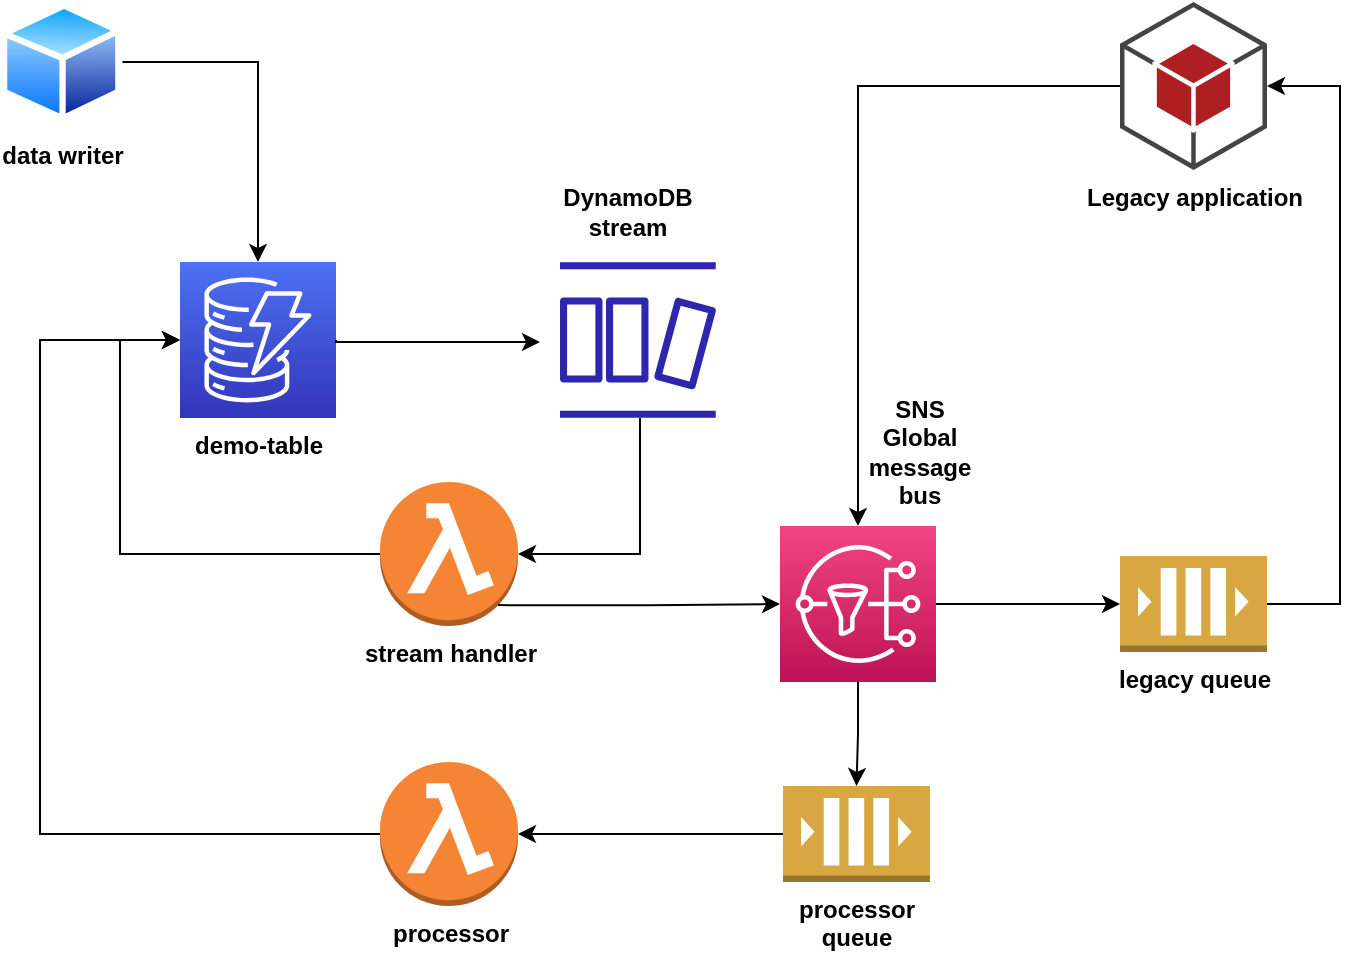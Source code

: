 <mxfile>
    <diagram id="4EKlvo-TWteYe4kE6jtq" name="Page-1">
        <mxGraphModel dx="602" dy="541" grid="1" gridSize="10" guides="1" tooltips="1" connect="1" arrows="1" fold="1" page="1" pageScale="1" pageWidth="827" pageHeight="1169" background="#ffffff" math="0" shadow="0">
            <root>
                <mxCell id="0"/>
                <mxCell id="1" parent="0"/>
                <mxCell id="60" style="edgeStyle=orthogonalEdgeStyle;rounded=0;orthogonalLoop=1;jettySize=auto;html=1;startArrow=none;startFill=0;strokeColor=#000000;entryX=1;entryY=0.5;entryDx=0;entryDy=0;entryPerimeter=0;" parent="1" source="104" target="48" edge="1">
                    <mxGeometry relative="1" as="geometry">
                        <mxPoint x="520" y="520" as="targetPoint"/>
                        <Array as="points">
                            <mxPoint x="390" y="366"/>
                        </Array>
                        <mxPoint x="427" y="310" as="sourcePoint"/>
                    </mxGeometry>
                </mxCell>
                <mxCell id="48" value="&lt;font color=&quot;#000000&quot;&gt;&lt;b&gt;stream handler&lt;/b&gt;&lt;/font&gt;" style="outlineConnect=0;dashed=0;verticalLabelPosition=bottom;verticalAlign=top;align=center;html=1;shape=mxgraph.aws3.lambda_function;fillColor=#F58534;gradientColor=none;" parent="1" vertex="1">
                    <mxGeometry x="260" y="330" width="69" height="72" as="geometry"/>
                </mxCell>
                <mxCell id="83" value="&lt;font color=&quot;#000000&quot;&gt;&lt;b&gt;demo-table&lt;/b&gt;&lt;br&gt;&lt;/font&gt;" style="points=[[0,0,0],[0.25,0,0],[0.5,0,0],[0.75,0,0],[1,0,0],[0,1,0],[0.25,1,0],[0.5,1,0],[0.75,1,0],[1,1,0],[0,0.25,0],[0,0.5,0],[0,0.75,0],[1,0.25,0],[1,0.5,0],[1,0.75,0]];outlineConnect=0;fontColor=#232F3E;gradientColor=#4D72F3;gradientDirection=north;fillColor=#3334B9;strokeColor=#ffffff;dashed=0;verticalLabelPosition=bottom;verticalAlign=top;align=center;html=1;fontSize=12;fontStyle=0;aspect=fixed;shape=mxgraph.aws4.resourceIcon;resIcon=mxgraph.aws4.dynamodb;" parent="1" vertex="1">
                    <mxGeometry x="160" y="220" width="78" height="78" as="geometry"/>
                </mxCell>
                <mxCell id="104" value="" style="sketch=0;outlineConnect=0;fontColor=#232F3E;gradientColor=none;fillColor=#2E27AD;strokeColor=none;dashed=0;verticalLabelPosition=bottom;verticalAlign=top;align=center;html=1;fontSize=12;fontStyle=0;aspect=fixed;pointerEvents=1;shape=mxgraph.aws4.dynamodb_stream;" parent="1" vertex="1">
                    <mxGeometry x="350" y="220" width="78" height="78" as="geometry"/>
                </mxCell>
                <mxCell id="106" style="edgeStyle=orthogonalEdgeStyle;rounded=0;orthogonalLoop=1;jettySize=auto;html=1;startArrow=none;startFill=0;strokeColor=#000000;exitX=1;exitY=0.5;exitDx=0;exitDy=0;exitPerimeter=0;" parent="1" source="83" edge="1">
                    <mxGeometry relative="1" as="geometry">
                        <mxPoint x="340" y="260" as="targetPoint"/>
                        <Array as="points">
                            <mxPoint x="238" y="260"/>
                        </Array>
                        <mxPoint x="183.33" y="543.5" as="sourcePoint"/>
                    </mxGeometry>
                </mxCell>
                <mxCell id="107" style="edgeStyle=orthogonalEdgeStyle;rounded=0;orthogonalLoop=1;jettySize=auto;html=1;startArrow=none;startFill=0;strokeColor=#000000;entryX=0;entryY=0.5;entryDx=0;entryDy=0;entryPerimeter=0;exitX=0;exitY=0.5;exitDx=0;exitDy=0;exitPerimeter=0;" parent="1" source="48" target="83" edge="1">
                    <mxGeometry relative="1" as="geometry">
                        <mxPoint x="201.25" y="518.06" as="targetPoint"/>
                        <Array as="points">
                            <mxPoint x="130" y="366"/>
                            <mxPoint x="130" y="259"/>
                        </Array>
                        <mxPoint x="229.25" y="429.995" as="sourcePoint"/>
                    </mxGeometry>
                </mxCell>
                <mxCell id="111" value="&lt;b&gt;&lt;font style=&quot;background-color: rgb(255, 255, 255);&quot; color=&quot;#000000&quot;&gt;data writer&lt;/font&gt;&lt;/b&gt;" style="aspect=fixed;perimeter=ellipsePerimeter;html=1;align=center;shadow=0;dashed=0;spacingTop=3;image;image=img/lib/active_directory/generic_node.svg;" parent="1" vertex="1">
                    <mxGeometry x="70" y="90" width="61.22" height="60" as="geometry"/>
                </mxCell>
                <mxCell id="113" style="edgeStyle=orthogonalEdgeStyle;rounded=0;orthogonalLoop=1;jettySize=auto;html=1;startArrow=none;startFill=0;strokeColor=#000000;exitX=1;exitY=0.5;exitDx=0;exitDy=0;entryX=0.5;entryY=0;entryDx=0;entryDy=0;entryPerimeter=0;" parent="1" source="111" target="83" edge="1">
                    <mxGeometry relative="1" as="geometry">
                        <mxPoint x="250" y="120.5" as="targetPoint"/>
                        <Array as="points"/>
                        <mxPoint x="148" y="119.5" as="sourcePoint"/>
                    </mxGeometry>
                </mxCell>
                <mxCell id="118" value="&lt;font color=&quot;#000000&quot;&gt;&lt;b&gt;processor&lt;/b&gt;&lt;/font&gt;" style="outlineConnect=0;dashed=0;verticalLabelPosition=bottom;verticalAlign=top;align=center;html=1;shape=mxgraph.aws3.lambda_function;fillColor=#F58534;gradientColor=none;" parent="1" vertex="1">
                    <mxGeometry x="260.0" y="470" width="69" height="72" as="geometry"/>
                </mxCell>
                <mxCell id="122" value="&lt;font color=&quot;#000000&quot;&gt;&lt;b&gt;legacy queue&lt;/b&gt;&lt;/font&gt;" style="outlineConnect=0;dashed=0;verticalLabelPosition=bottom;verticalAlign=top;align=center;html=1;shape=mxgraph.aws3.queue;fillColor=#D9A741;gradientColor=none;" parent="1" vertex="1">
                    <mxGeometry x="630" y="367" width="73.5" height="48" as="geometry"/>
                </mxCell>
                <mxCell id="125" value="" style="points=[[0,0,0],[0.25,0,0],[0.5,0,0],[0.75,0,0],[1,0,0],[0,1,0],[0.25,1,0],[0.5,1,0],[0.75,1,0],[1,1,0],[0,0.25,0],[0,0.5,0],[0,0.75,0],[1,0.25,0],[1,0.5,0],[1,0.75,0]];outlineConnect=0;fontColor=#232F3E;gradientColor=#F34482;gradientDirection=north;fillColor=#BC1356;strokeColor=#ffffff;dashed=0;verticalLabelPosition=bottom;verticalAlign=top;align=center;html=1;fontSize=12;fontStyle=0;aspect=fixed;shape=mxgraph.aws4.resourceIcon;resIcon=mxgraph.aws4.sns;" parent="1" vertex="1">
                    <mxGeometry x="460" y="352" width="78" height="78" as="geometry"/>
                </mxCell>
                <mxCell id="126" style="edgeStyle=orthogonalEdgeStyle;rounded=0;orthogonalLoop=1;jettySize=auto;html=1;entryX=0;entryY=0.5;entryDx=0;entryDy=0;entryPerimeter=0;strokeColor=#000000;" parent="1" source="125" target="122" edge="1">
                    <mxGeometry relative="1" as="geometry">
                        <mxPoint x="440.005" y="230.02" as="sourcePoint"/>
                        <mxPoint x="641.01" y="297.46" as="targetPoint"/>
                    </mxGeometry>
                </mxCell>
                <mxCell id="128" value="&lt;font color=&quot;#000000&quot;&gt;&lt;b&gt;processor&lt;br&gt;queue&lt;/b&gt;&lt;br&gt;&lt;/font&gt;" style="outlineConnect=0;dashed=0;verticalLabelPosition=bottom;verticalAlign=top;align=center;html=1;shape=mxgraph.aws3.queue;fillColor=#D9A741;gradientColor=none;" parent="1" vertex="1">
                    <mxGeometry x="461.5" y="482" width="73.5" height="48" as="geometry"/>
                </mxCell>
                <mxCell id="130" style="edgeStyle=orthogonalEdgeStyle;rounded=0;orthogonalLoop=1;jettySize=auto;html=1;entryX=0.5;entryY=0;entryDx=0;entryDy=0;entryPerimeter=0;strokeColor=#000000;exitX=0.5;exitY=1;exitDx=0;exitDy=0;exitPerimeter=0;" parent="1" source="125" target="128" edge="1">
                    <mxGeometry relative="1" as="geometry">
                        <mxPoint x="548" y="399" as="sourcePoint"/>
                        <mxPoint x="610" y="399" as="targetPoint"/>
                    </mxGeometry>
                </mxCell>
                <mxCell id="131" style="edgeStyle=orthogonalEdgeStyle;rounded=0;orthogonalLoop=1;jettySize=auto;html=1;startArrow=none;startFill=0;strokeColor=#000000;entryX=0;entryY=0.5;entryDx=0;entryDy=0;entryPerimeter=0;exitX=0;exitY=0.5;exitDx=0;exitDy=0;exitPerimeter=0;" parent="1" source="118" target="83" edge="1">
                    <mxGeometry relative="1" as="geometry">
                        <mxPoint x="170" y="269" as="targetPoint"/>
                        <Array as="points">
                            <mxPoint x="90" y="506"/>
                            <mxPoint x="90" y="259"/>
                        </Array>
                        <mxPoint x="270" y="376" as="sourcePoint"/>
                    </mxGeometry>
                </mxCell>
                <mxCell id="132" value="&lt;font color=&quot;#000000&quot;&gt;&lt;b&gt;DynamoDB stream&lt;/b&gt;&lt;/font&gt;" style="text;html=1;strokeColor=none;fillColor=none;align=center;verticalAlign=middle;whiteSpace=wrap;rounded=0;" parent="1" vertex="1">
                    <mxGeometry x="354" y="180" width="60" height="30" as="geometry"/>
                </mxCell>
                <mxCell id="133" style="edgeStyle=orthogonalEdgeStyle;rounded=0;orthogonalLoop=1;jettySize=auto;html=1;entryX=0;entryY=0.5;entryDx=0;entryDy=0;entryPerimeter=0;strokeColor=#000000;exitX=0.855;exitY=0.855;exitDx=0;exitDy=0;exitPerimeter=0;" parent="1" source="48" target="125" edge="1">
                    <mxGeometry relative="1" as="geometry">
                        <mxPoint x="548" y="399" as="sourcePoint"/>
                        <mxPoint x="610" y="399" as="targetPoint"/>
                    </mxGeometry>
                </mxCell>
                <mxCell id="134" style="edgeStyle=orthogonalEdgeStyle;rounded=0;orthogonalLoop=1;jettySize=auto;html=1;entryX=1;entryY=0.5;entryDx=0;entryDy=0;entryPerimeter=0;strokeColor=#000000;exitX=0;exitY=0.5;exitDx=0;exitDy=0;exitPerimeter=0;" parent="1" source="128" target="118" edge="1">
                    <mxGeometry relative="1" as="geometry">
                        <mxPoint x="328.995" y="401.56" as="sourcePoint"/>
                        <mxPoint x="470" y="401" as="targetPoint"/>
                    </mxGeometry>
                </mxCell>
                <mxCell id="135" value="&lt;font color=&quot;#000000&quot;&gt;&lt;b&gt;SNS&lt;br&gt;Global message bus&lt;br&gt;&lt;/b&gt;&lt;/font&gt;" style="text;html=1;strokeColor=none;fillColor=none;align=center;verticalAlign=middle;whiteSpace=wrap;rounded=0;" parent="1" vertex="1">
                    <mxGeometry x="500" y="300" width="60" height="30" as="geometry"/>
                </mxCell>
                <mxCell id="137" value="&lt;b&gt;Legacy application&lt;/b&gt;" style="outlineConnect=0;dashed=0;verticalLabelPosition=bottom;verticalAlign=top;align=center;html=1;shape=mxgraph.aws3.android;fillColor=#AE1F23;gradientColor=none;fontColor=#000000;" parent="1" vertex="1">
                    <mxGeometry x="630" y="90" width="73.5" height="84" as="geometry"/>
                </mxCell>
                <mxCell id="138" style="edgeStyle=orthogonalEdgeStyle;rounded=0;orthogonalLoop=1;jettySize=auto;html=1;entryX=0.5;entryY=0;entryDx=0;entryDy=0;entryPerimeter=0;strokeColor=#000000;exitX=0;exitY=0.5;exitDx=0;exitDy=0;exitPerimeter=0;" parent="1" source="137" target="125" edge="1">
                    <mxGeometry relative="1" as="geometry">
                        <mxPoint x="548" y="401" as="sourcePoint"/>
                        <mxPoint x="610" y="401" as="targetPoint"/>
                    </mxGeometry>
                </mxCell>
                <mxCell id="139" style="edgeStyle=orthogonalEdgeStyle;rounded=0;orthogonalLoop=1;jettySize=auto;html=1;entryX=1;entryY=0.5;entryDx=0;entryDy=0;entryPerimeter=0;strokeColor=#000000;exitX=1;exitY=0.5;exitDx=0;exitDy=0;exitPerimeter=0;" edge="1" parent="1" source="122" target="137">
                    <mxGeometry relative="1" as="geometry">
                        <mxPoint x="548" y="401" as="sourcePoint"/>
                        <mxPoint x="640" y="401" as="targetPoint"/>
                        <Array as="points">
                            <mxPoint x="740" y="391"/>
                            <mxPoint x="740" y="132"/>
                        </Array>
                    </mxGeometry>
                </mxCell>
            </root>
        </mxGraphModel>
    </diagram>
</mxfile>